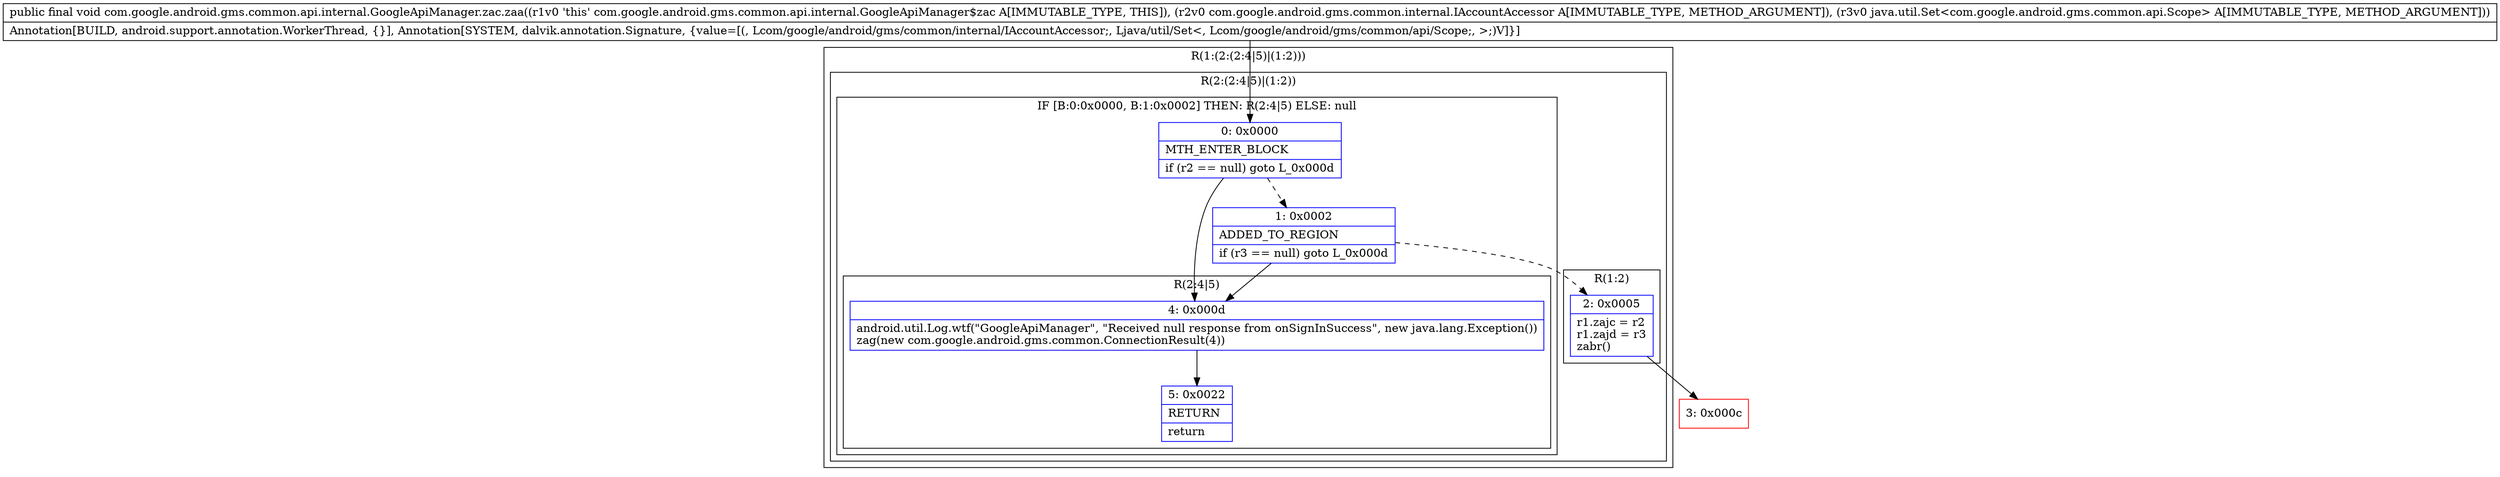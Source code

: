 digraph "CFG forcom.google.android.gms.common.api.internal.GoogleApiManager.zac.zaa(Lcom\/google\/android\/gms\/common\/internal\/IAccountAccessor;Ljava\/util\/Set;)V" {
subgraph cluster_Region_1062741989 {
label = "R(1:(2:(2:4|5)|(1:2)))";
node [shape=record,color=blue];
subgraph cluster_Region_152503532 {
label = "R(2:(2:4|5)|(1:2))";
node [shape=record,color=blue];
subgraph cluster_IfRegion_680149785 {
label = "IF [B:0:0x0000, B:1:0x0002] THEN: R(2:4|5) ELSE: null";
node [shape=record,color=blue];
Node_0 [shape=record,label="{0\:\ 0x0000|MTH_ENTER_BLOCK\l|if (r2 == null) goto L_0x000d\l}"];
Node_1 [shape=record,label="{1\:\ 0x0002|ADDED_TO_REGION\l|if (r3 == null) goto L_0x000d\l}"];
subgraph cluster_Region_160630223 {
label = "R(2:4|5)";
node [shape=record,color=blue];
Node_4 [shape=record,label="{4\:\ 0x000d|android.util.Log.wtf(\"GoogleApiManager\", \"Received null response from onSignInSuccess\", new java.lang.Exception())\lzag(new com.google.android.gms.common.ConnectionResult(4))\l}"];
Node_5 [shape=record,label="{5\:\ 0x0022|RETURN\l|return\l}"];
}
}
subgraph cluster_Region_1997171735 {
label = "R(1:2)";
node [shape=record,color=blue];
Node_2 [shape=record,label="{2\:\ 0x0005|r1.zajc = r2\lr1.zajd = r3\lzabr()\l}"];
}
}
}
Node_3 [shape=record,color=red,label="{3\:\ 0x000c}"];
MethodNode[shape=record,label="{public final void com.google.android.gms.common.api.internal.GoogleApiManager.zac.zaa((r1v0 'this' com.google.android.gms.common.api.internal.GoogleApiManager$zac A[IMMUTABLE_TYPE, THIS]), (r2v0 com.google.android.gms.common.internal.IAccountAccessor A[IMMUTABLE_TYPE, METHOD_ARGUMENT]), (r3v0 java.util.Set\<com.google.android.gms.common.api.Scope\> A[IMMUTABLE_TYPE, METHOD_ARGUMENT]))  | Annotation[BUILD, android.support.annotation.WorkerThread, \{\}], Annotation[SYSTEM, dalvik.annotation.Signature, \{value=[(, Lcom\/google\/android\/gms\/common\/internal\/IAccountAccessor;, Ljava\/util\/Set\<, Lcom\/google\/android\/gms\/common\/api\/Scope;, \>;)V]\}]\l}"];
MethodNode -> Node_0;
Node_0 -> Node_1[style=dashed];
Node_0 -> Node_4;
Node_1 -> Node_2[style=dashed];
Node_1 -> Node_4;
Node_4 -> Node_5;
Node_2 -> Node_3;
}

